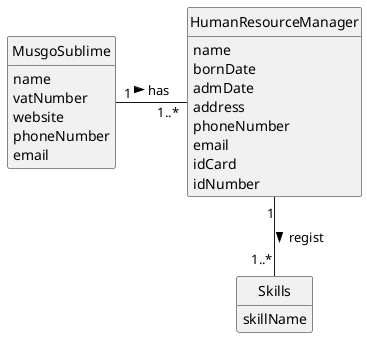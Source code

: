 @startuml
skinparam monochrome true
skinparam packageStyle rectangle
skinparam shadowing false

skinparam classAttributeIconSize 0

hide circle
hide methods

class MusgoSublime {
    name
    vatNumber
    website
    phoneNumber
    email
}

class HumanResourceManager {
    name
    bornDate
    admDate
    address
    phoneNumber
    email
    idCard
    idNumber
}

class Skills {
    skillName
}


MusgoSublime "1" - "1..*" HumanResourceManager: has >
HumanResourceManager "1" -- "1..*" Skills : regist >

@enduml